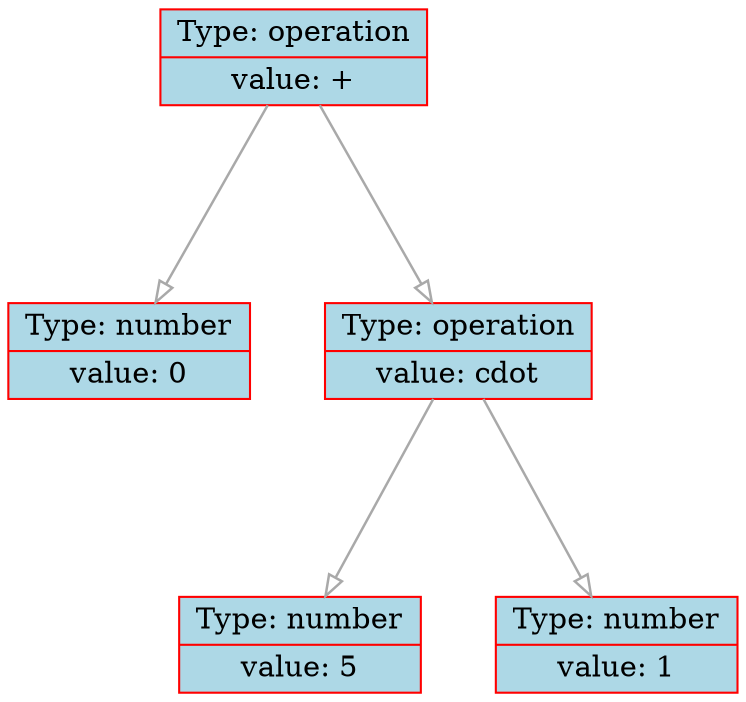 
    digraph g {
        dpi      = 200;
        fontname = "Comic Sans MS";
        fontsize = 20;
        rankdir   =  TB;
        edge [color = darkgrey, arrowhead = onormal, arrowsize = 1, penwidth = 1.2]
        graph[fillcolor = lightgreen, ranksep = 1.3, nodesep = 0.5,
        style = "rounded, filled",color = green, penwidth = 2]

    Node0000029b95b218e0[shape=record, width=0.2, style="filled", color="red", fillcolor="lightblue",label=" {Type: operation | value: +}"] 
 
Node0000029b95b218b0[shape=record, width=0.2, style="filled", color="red", fillcolor="lightblue",label=" {Type: number | value: 0}"] 
 
Node0000029b95b21820[shape=record, width=0.2, style="filled", color="red", fillcolor="lightblue",label=" {Type: operation | value: \cdot}"] 
 
Node0000029b95b217f0[shape=record, width=0.2, style="filled", color="red", fillcolor="lightblue",label=" {Type: number | value: 5}"] 
 
Node0000029b95b214a0[shape=record, width=0.2, style="filled", color="red", fillcolor="lightblue",label=" {Type: number | value: 1}"] 
 
Node0000029b95b218e0->Node0000029b95b218b0
Node0000029b95b218e0->Node0000029b95b21820
Node0000029b95b21820->Node0000029b95b217f0
Node0000029b95b21820->Node0000029b95b214a0
}
